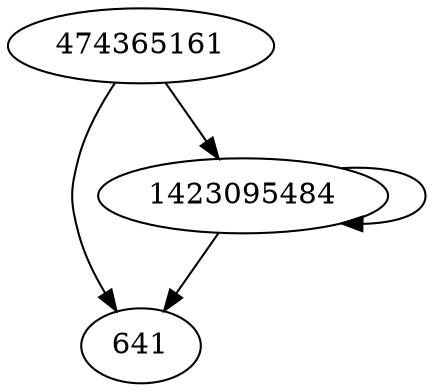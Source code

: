 digraph  {
474365161;
641;
1423095484;
474365161 -> 641;
474365161 -> 1423095484;
1423095484 -> 641;
1423095484 -> 1423095484;
}
